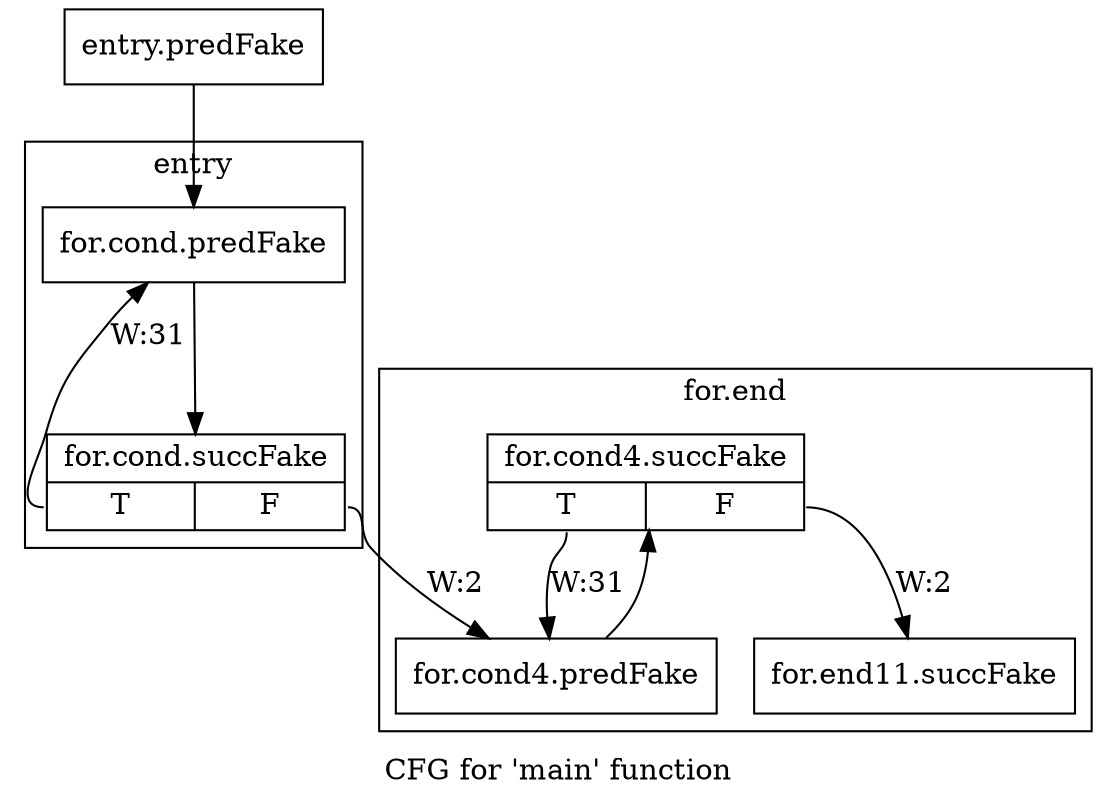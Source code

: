 digraph "CFG for 'main' function" {
	label="CFG for 'main' function";

	Node0x48b5730 [shape=record,filename="",linenumber="",label="{entry.predFake}"];
	Node0x48b5730 -> Node0x48b37a0[ callList="" memoryops="" filename="../../../testbench.cpp" execusionnum="1"];
	Node0x4a83340 [shape=record,filename="../../../testbench.cpp",linenumber="136",label="{for.end11.succFake}"];
subgraph cluster_0 {
	label="for.end";
	tripcount="30";
	invocationtime="2";

	Node0x48b6aa0 [shape=record,filename="../../../testbench.cpp",linenumber="132",label="{for.cond4.predFake}"];
	Node0x48b6aa0 -> Node0x4975ec0[ callList="" memoryops="" filename="../../../testbench.cpp" execusionnum="31"];
	Node0x4975ec0 [shape=record,filename="../../../testbench.cpp",linenumber="132",label="{for.cond4.succFake|{<s0>T|<s1>F}}"];
	Node0x4975ec0:s0 -> Node0x48b6aa0[label="W:31" callList="" memoryops="output_data_read:134" filename="../../../testbench.cpp" execusionnum="30"];
	Node0x4975ec0:s1 -> Node0x4a83340[label="W:2" callList="" memoryops="" filename="../../../testbench.cpp" execusionnum="1"];
}
subgraph cluster_1 {
	label="entry";
	tripcount="30";
	invocationtime="1";

	Node0x48b37a0 [shape=record,filename="../../../testbench.cpp",linenumber="126",label="{for.cond.predFake}"];
	Node0x48b37a0 -> Node0x4866d70[ callList="" memoryops="" filename="../../../testbench.cpp" execusionnum="31"];
	Node0x4866d70 [shape=record,filename="../../../testbench.cpp",linenumber="126",label="{for.cond.succFake|{<s0>T|<s1>F}}"];
	Node0x4866d70:s0 -> Node0x48b37a0[label="W:31" callList="" memoryops="; weight_data_write:128" filename="../../../testbench.cpp" execusionnum="30"];
	Node0x4866d70:s1 -> Node0x48b6aa0[label="W:2" callList="1:131" memoryops="" filename="../../../testbench.cpp" execusionnum="1"];
}
}
